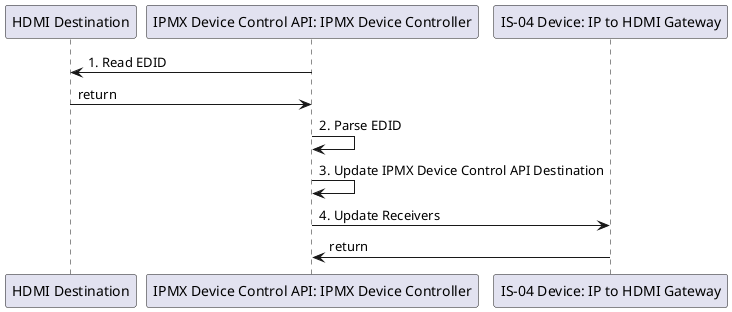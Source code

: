 @startuml
participant "HDMI Destination"
participant "IPMX Device Control API: IPMX Device Controller"
participant "IS-04 Device: IP to HDMI Gateway"

"HDMI Destination" <- "IPMX Device Control API: IPMX Device Controller": 1. Read EDID
"HDMI Destination" -> "IPMX Device Control API: IPMX Device Controller": return
"IPMX Device Control API: IPMX Device Controller" -> "IPMX Device Control API: IPMX Device Controller": 2. Parse EDID
"IPMX Device Control API: IPMX Device Controller" -> "IPMX Device Control API: IPMX Device Controller": 3. Update IPMX Device Control API Destination
"IS-04 Device: IP to HDMI Gateway" <- "IPMX Device Control API: IPMX Device Controller": 4. Update Receivers
"IS-04 Device: IP to HDMI Gateway" -> "IPMX Device Control API: IPMX Device Controller": return
@enduml
